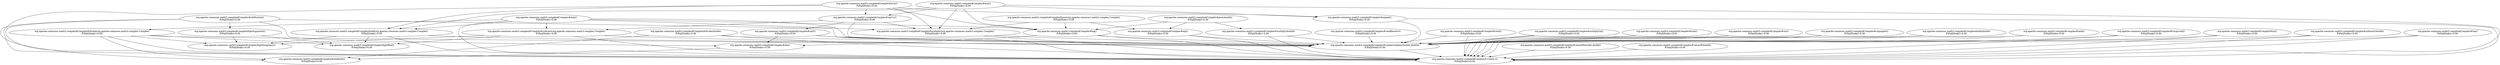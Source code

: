 digraph G {
  "org.apache.commons.math3.complex$Complex#asin()" [label="org.apache.commons.math3.complex$Complex#asin()\nP(Fail|Node)=0.00"];
  "org.apache.commons.math3.complex$Complex#log()" [label="org.apache.commons.math3.complex$Complex#log()\nP(Fail|Node)=0.00"];
  "org.apache.commons.math3.complex$Complex#<clinit>()" [label="org.apache.commons.math3.complex$Complex#<clinit>()\nP(Fail|Node)=0.00"];
  "org.apache.commons.math3.complex$Complex#add(org.apache.commons.math3.complex.Complex)" [label="org.apache.commons.math3.complex$Complex#add(org.apache.commons.math3.complex.Complex)\nP(Fail|Node)=0.00"];
  "org.apache.commons.math3.complex$Complex#sqrt1z()" [label="org.apache.commons.math3.complex$Complex#sqrt1z()\nP(Fail|Node)=0.00"];
  "org.apache.commons.math3.complex$Complex#multiply(org.apache.commons.math3.complex.Complex)" [label="org.apache.commons.math3.complex$Complex#multiply(org.apache.commons.math3.complex.Complex)\nP(Fail|Node)=0.00"];
  "org.apache.commons.math3.complex$Complex#negate()" [label="org.apache.commons.math3.complex$Complex#negate()\nP(Fail|Node)=0.00"];
  "org.apache.commons.math3.complex$Complex#createComplex(double,double)" [label="org.apache.commons.math3.complex$Complex#createComplex(double,double)\nP(Fail|Node)=0.00"];
  "org.apache.commons.math3.complex$Complex#abs()" [label="org.apache.commons.math3.complex$Complex#abs()\nP(Fail|Node)=0.00"];
  "org.apache.commons.math3.complex$Complex#atan()" [label="org.apache.commons.math3.complex$Complex#atan()\nP(Fail|Node)=0.00"];
  "org.apache.commons.math3.complex$Complex#divide(org.apache.commons.math3.complex.Complex)" [label="org.apache.commons.math3.complex$Complex#divide(org.apache.commons.math3.complex.Complex)\nP(Fail|Node)=0.00"];
  "org.apache.commons.math3.complex$Complex#subtract(org.apache.commons.math3.complex.Complex)" [label="org.apache.commons.math3.complex$Complex#subtract(org.apache.commons.math3.complex.Complex)\nP(Fail|Node)=0.00"];
  "org.apache.commons.math3.complex$Complex#getReal()" [label="org.apache.commons.math3.complex$Complex#getReal()\nP(Fail|Node)=0.00"];
  "org.apache.commons.math3.complex$Complex#getImaginary()" [label="org.apache.commons.math3.complex$Complex#getImaginary()\nP(Fail|Node)=0.00"];
  "org.apache.commons.math3.complex$Complex#isInfinite()" [label="org.apache.commons.math3.complex$Complex#isInfinite()\nP(Fail|Node)=0.00"];
  "org.apache.commons.math3.complex$Complex#acos()" [label="org.apache.commons.math3.complex$Complex#acos()\nP(Fail|Node)=0.00"];
  "org.apache.commons.math3.complex$Complex#sqrt()" [label="org.apache.commons.math3.complex$Complex#sqrt()\nP(Fail|Node)=0.00"];
  "org.apache.commons.math3.complex$Complex#cosh()" [label="org.apache.commons.math3.complex$Complex#cosh()\nP(Fail|Node)=0.00"];
  "org.apache.commons.math3.complex$Complex#multiply(int)" [label="org.apache.commons.math3.complex$Complex#multiply(int)\nP(Fail|Node)=0.00"];
  "org.apache.commons.math3.complex$Complex#sinh()" [label="org.apache.commons.math3.complex$Complex#sinh()\nP(Fail|Node)=0.00"];
  "org.apache.commons.math3.complex$Complex#getArgument()" [label="org.apache.commons.math3.complex$Complex#getArgument()\nP(Fail|Node)=0.00"];
  "org.apache.commons.math3.complex$Complex#exp()" [label="org.apache.commons.math3.complex$Complex#exp()\nP(Fail|Node)=0.00"];
  "org.apache.commons.math3.complex$Complex#cos()" [label="org.apache.commons.math3.complex$Complex#cos()\nP(Fail|Node)=0.00"];
  "org.apache.commons.math3.complex$Complex#nthRoot(int)" [label="org.apache.commons.math3.complex$Complex#nthRoot(int)\nP(Fail|Node)=0.00"];
  "org.apache.commons.math3.complex$Complex#conjugate()" [label="org.apache.commons.math3.complex$Complex#conjugate()\nP(Fail|Node)=0.00"];
  "org.apache.commons.math3.complex$Complex#add(double)" [label="org.apache.commons.math3.complex$Complex#add(double)\nP(Fail|Node)=0.00"];
  "org.apache.commons.math3.complex$Complex#multiply(double)" [label="org.apache.commons.math3.complex$Complex#multiply(double)\nP(Fail|Node)=0.00"];
  "org.apache.commons.math3.complex$Complex#tanh()" [label="org.apache.commons.math3.complex$Complex#tanh()\nP(Fail|Node)=0.00"];
  "org.apache.commons.math3.complex$Complex#reciprocal()" [label="org.apache.commons.math3.complex$Complex#reciprocal()\nP(Fail|Node)=0.00"];
  "org.apache.commons.math3.complex$Complex#sin()" [label="org.apache.commons.math3.complex$Complex#sin()\nP(Fail|Node)=0.00"];
  "org.apache.commons.math3.complex$Complex#pow(org.apache.commons.math3.complex.Complex)" [label="org.apache.commons.math3.complex$Complex#pow(org.apache.commons.math3.complex.Complex)\nP(Fail|Node)=0.00"];
  "org.apache.commons.math3.complex$Complex#pow(double)" [label="org.apache.commons.math3.complex$Complex#pow(double)\nP(Fail|Node)=0.00"];
  "org.apache.commons.math3.complex$Complex#divide(double)" [label="org.apache.commons.math3.complex$Complex#divide(double)\nP(Fail|Node)=0.00"];
  "org.apache.commons.math3.complex$Complex#subtract(double)" [label="org.apache.commons.math3.complex$Complex#subtract(double)\nP(Fail|Node)=0.00"];
  "org.apache.commons.math3.complex$Complex#readResolve()" [label="org.apache.commons.math3.complex$Complex#readResolve()\nP(Fail|Node)=0.00"];
  "org.apache.commons.math3.complex$Complex#tan()" [label="org.apache.commons.math3.complex$Complex#tan()\nP(Fail|Node)=0.00"];
  "org.apache.commons.math3.complex$Complex#valueOf(double,double)" [label="org.apache.commons.math3.complex$Complex#valueOf(double,double)\nP(Fail|Node)=0.00"];
  "org.apache.commons.math3.complex$Complex#valueOf(double)" [label="org.apache.commons.math3.complex$Complex#valueOf(double)\nP(Fail|Node)=0.00"];
  "org.apache.commons.math3.complex$Complex#asin()" -> "org.apache.commons.math3.complex$Complex#log()";
  "org.apache.commons.math3.complex$Complex#asin()" -> "org.apache.commons.math3.complex$Complex#<clinit>()";
  "org.apache.commons.math3.complex$Complex#asin()" -> "org.apache.commons.math3.complex$Complex#add(org.apache.commons.math3.complex.Complex)";
  "org.apache.commons.math3.complex$Complex#asin()" -> "org.apache.commons.math3.complex$Complex#sqrt1z()";
  "org.apache.commons.math3.complex$Complex#asin()" -> "org.apache.commons.math3.complex$Complex#multiply(org.apache.commons.math3.complex.Complex)";
  "org.apache.commons.math3.complex$Complex#asin()" -> "org.apache.commons.math3.complex$Complex#negate()";
  "org.apache.commons.math3.complex$Complex#log()" -> "org.apache.commons.math3.complex$Complex#<clinit>()";
  "org.apache.commons.math3.complex$Complex#log()" -> "org.apache.commons.math3.complex$Complex#createComplex(double,double)";
  "org.apache.commons.math3.complex$Complex#log()" -> "org.apache.commons.math3.complex$Complex#abs()";
  "org.apache.commons.math3.complex$Complex#add(org.apache.commons.math3.complex.Complex)" -> "org.apache.commons.math3.complex$Complex#createComplex(double,double)";
  "org.apache.commons.math3.complex$Complex#add(org.apache.commons.math3.complex.Complex)" -> "org.apache.commons.math3.complex$Complex#getImaginary()";
  "org.apache.commons.math3.complex$Complex#add(org.apache.commons.math3.complex.Complex)" -> "org.apache.commons.math3.complex$Complex#<clinit>()";
  "org.apache.commons.math3.complex$Complex#add(org.apache.commons.math3.complex.Complex)" -> "org.apache.commons.math3.complex$Complex#getReal()";
  "org.apache.commons.math3.complex$Complex#sqrt1z()" -> "org.apache.commons.math3.complex$Complex#multiply(org.apache.commons.math3.complex.Complex)";
  "org.apache.commons.math3.complex$Complex#sqrt1z()" -> "org.apache.commons.math3.complex$Complex#sqrt()";
  "org.apache.commons.math3.complex$Complex#sqrt1z()" -> "org.apache.commons.math3.complex$Complex#subtract(org.apache.commons.math3.complex.Complex)";
  "org.apache.commons.math3.complex$Complex#sqrt1z()" -> "org.apache.commons.math3.complex$Complex#createComplex(double,double)";
  "org.apache.commons.math3.complex$Complex#multiply(org.apache.commons.math3.complex.Complex)" -> "org.apache.commons.math3.complex$Complex#<clinit>()";
  "org.apache.commons.math3.complex$Complex#multiply(org.apache.commons.math3.complex.Complex)" -> "org.apache.commons.math3.complex$Complex#createComplex(double,double)";
  "org.apache.commons.math3.complex$Complex#negate()" -> "org.apache.commons.math3.complex$Complex#<clinit>()";
  "org.apache.commons.math3.complex$Complex#negate()" -> "org.apache.commons.math3.complex$Complex#createComplex(double,double)";
  "org.apache.commons.math3.complex$Complex#createComplex(double,double)" -> "org.apache.commons.math3.complex$Complex#<clinit>()";
  "org.apache.commons.math3.complex$Complex#abs()" -> "org.apache.commons.math3.complex$Complex#isInfinite()";
  "org.apache.commons.math3.complex$Complex#atan()" -> "org.apache.commons.math3.complex$Complex#divide(org.apache.commons.math3.complex.Complex)";
  "org.apache.commons.math3.complex$Complex#atan()" -> "org.apache.commons.math3.complex$Complex#add(org.apache.commons.math3.complex.Complex)";
  "org.apache.commons.math3.complex$Complex#atan()" -> "org.apache.commons.math3.complex$Complex#subtract(org.apache.commons.math3.complex.Complex)";
  "org.apache.commons.math3.complex$Complex#atan()" -> "org.apache.commons.math3.complex$Complex#<clinit>()";
  "org.apache.commons.math3.complex$Complex#atan()" -> "org.apache.commons.math3.complex$Complex#log()";
  "org.apache.commons.math3.complex$Complex#atan()" -> "org.apache.commons.math3.complex$Complex#multiply(org.apache.commons.math3.complex.Complex)";
  "org.apache.commons.math3.complex$Complex#atan()" -> "org.apache.commons.math3.complex$Complex#createComplex(double,double)";
  "org.apache.commons.math3.complex$Complex#divide(org.apache.commons.math3.complex.Complex)" -> "org.apache.commons.math3.complex$Complex#<clinit>()";
  "org.apache.commons.math3.complex$Complex#divide(org.apache.commons.math3.complex.Complex)" -> "org.apache.commons.math3.complex$Complex#createComplex(double,double)";
  "org.apache.commons.math3.complex$Complex#divide(org.apache.commons.math3.complex.Complex)" -> "org.apache.commons.math3.complex$Complex#getReal()";
  "org.apache.commons.math3.complex$Complex#divide(org.apache.commons.math3.complex.Complex)" -> "org.apache.commons.math3.complex$Complex#getImaginary()";
  "org.apache.commons.math3.complex$Complex#divide(org.apache.commons.math3.complex.Complex)" -> "org.apache.commons.math3.complex$Complex#isInfinite()";
  "org.apache.commons.math3.complex$Complex#subtract(org.apache.commons.math3.complex.Complex)" -> "org.apache.commons.math3.complex$Complex#createComplex(double,double)";
  "org.apache.commons.math3.complex$Complex#subtract(org.apache.commons.math3.complex.Complex)" -> "org.apache.commons.math3.complex$Complex#getImaginary()";
  "org.apache.commons.math3.complex$Complex#subtract(org.apache.commons.math3.complex.Complex)" -> "org.apache.commons.math3.complex$Complex#<clinit>()";
  "org.apache.commons.math3.complex$Complex#subtract(org.apache.commons.math3.complex.Complex)" -> "org.apache.commons.math3.complex$Complex#getReal()";
  "org.apache.commons.math3.complex$Complex#acos()" -> "org.apache.commons.math3.complex$Complex#sqrt1z()";
  "org.apache.commons.math3.complex$Complex#acos()" -> "org.apache.commons.math3.complex$Complex#add(org.apache.commons.math3.complex.Complex)";
  "org.apache.commons.math3.complex$Complex#acos()" -> "org.apache.commons.math3.complex$Complex#multiply(org.apache.commons.math3.complex.Complex)";
  "org.apache.commons.math3.complex$Complex#acos()" -> "org.apache.commons.math3.complex$Complex#<clinit>()";
  "org.apache.commons.math3.complex$Complex#acos()" -> "org.apache.commons.math3.complex$Complex#negate()";
  "org.apache.commons.math3.complex$Complex#acos()" -> "org.apache.commons.math3.complex$Complex#log()";
  "org.apache.commons.math3.complex$Complex#sqrt()" -> "org.apache.commons.math3.complex$Complex#createComplex(double,double)";
  "org.apache.commons.math3.complex$Complex#sqrt()" -> "org.apache.commons.math3.complex$Complex#<clinit>()";
  "org.apache.commons.math3.complex$Complex#sqrt()" -> "org.apache.commons.math3.complex$Complex#abs()";
  "org.apache.commons.math3.complex$Complex#cosh()" -> "org.apache.commons.math3.complex$Complex#<clinit>()";
  "org.apache.commons.math3.complex$Complex#cosh()" -> "org.apache.commons.math3.complex$Complex#createComplex(double,double)";
  "org.apache.commons.math3.complex$Complex#multiply(int)" -> "org.apache.commons.math3.complex$Complex#<clinit>()";
  "org.apache.commons.math3.complex$Complex#multiply(int)" -> "org.apache.commons.math3.complex$Complex#createComplex(double,double)";
  "org.apache.commons.math3.complex$Complex#sinh()" -> "org.apache.commons.math3.complex$Complex#createComplex(double,double)";
  "org.apache.commons.math3.complex$Complex#sinh()" -> "org.apache.commons.math3.complex$Complex#<clinit>()";
  "org.apache.commons.math3.complex$Complex#getArgument()" -> "org.apache.commons.math3.complex$Complex#getImaginary()";
  "org.apache.commons.math3.complex$Complex#getArgument()" -> "org.apache.commons.math3.complex$Complex#getReal()";
  "org.apache.commons.math3.complex$Complex#exp()" -> "org.apache.commons.math3.complex$Complex#<clinit>()";
  "org.apache.commons.math3.complex$Complex#exp()" -> "org.apache.commons.math3.complex$Complex#createComplex(double,double)";
  "org.apache.commons.math3.complex$Complex#cos()" -> "org.apache.commons.math3.complex$Complex#createComplex(double,double)";
  "org.apache.commons.math3.complex$Complex#cos()" -> "org.apache.commons.math3.complex$Complex#<clinit>()";
  "org.apache.commons.math3.complex$Complex#nthRoot(int)" -> "org.apache.commons.math3.complex$Complex#getArgument()";
  "org.apache.commons.math3.complex$Complex#nthRoot(int)" -> "org.apache.commons.math3.complex$Complex#isInfinite()";
  "org.apache.commons.math3.complex$Complex#nthRoot(int)" -> "org.apache.commons.math3.complex$Complex#createComplex(double,double)";
  "org.apache.commons.math3.complex$Complex#nthRoot(int)" -> "org.apache.commons.math3.complex$Complex#abs()";
  "org.apache.commons.math3.complex$Complex#nthRoot(int)" -> "org.apache.commons.math3.complex$Complex#<clinit>()";
  "org.apache.commons.math3.complex$Complex#conjugate()" -> "org.apache.commons.math3.complex$Complex#createComplex(double,double)";
  "org.apache.commons.math3.complex$Complex#conjugate()" -> "org.apache.commons.math3.complex$Complex#<clinit>()";
  "org.apache.commons.math3.complex$Complex#add(double)" -> "org.apache.commons.math3.complex$Complex#<clinit>()";
  "org.apache.commons.math3.complex$Complex#add(double)" -> "org.apache.commons.math3.complex$Complex#createComplex(double,double)";
  "org.apache.commons.math3.complex$Complex#multiply(double)" -> "org.apache.commons.math3.complex$Complex#createComplex(double,double)";
  "org.apache.commons.math3.complex$Complex#multiply(double)" -> "org.apache.commons.math3.complex$Complex#<clinit>()";
  "org.apache.commons.math3.complex$Complex#tanh()" -> "org.apache.commons.math3.complex$Complex#<clinit>()";
  "org.apache.commons.math3.complex$Complex#tanh()" -> "org.apache.commons.math3.complex$Complex#createComplex(double,double)";
  "org.apache.commons.math3.complex$Complex#reciprocal()" -> "org.apache.commons.math3.complex$Complex#<clinit>()";
  "org.apache.commons.math3.complex$Complex#reciprocal()" -> "org.apache.commons.math3.complex$Complex#createComplex(double,double)";
  "org.apache.commons.math3.complex$Complex#sin()" -> "org.apache.commons.math3.complex$Complex#createComplex(double,double)";
  "org.apache.commons.math3.complex$Complex#sin()" -> "org.apache.commons.math3.complex$Complex#<clinit>()";
  "org.apache.commons.math3.complex$Complex#pow(org.apache.commons.math3.complex.Complex)" -> "org.apache.commons.math3.complex$Complex#exp()";
  "org.apache.commons.math3.complex$Complex#pow(org.apache.commons.math3.complex.Complex)" -> "org.apache.commons.math3.complex$Complex#log()";
  "org.apache.commons.math3.complex$Complex#pow(org.apache.commons.math3.complex.Complex)" -> "org.apache.commons.math3.complex$Complex#multiply(org.apache.commons.math3.complex.Complex)";
  "org.apache.commons.math3.complex$Complex#pow(double)" -> "org.apache.commons.math3.complex$Complex#exp()";
  "org.apache.commons.math3.complex$Complex#pow(double)" -> "org.apache.commons.math3.complex$Complex#multiply(double)";
  "org.apache.commons.math3.complex$Complex#pow(double)" -> "org.apache.commons.math3.complex$Complex#log()";
  "org.apache.commons.math3.complex$Complex#divide(double)" -> "org.apache.commons.math3.complex$Complex#<clinit>()";
  "org.apache.commons.math3.complex$Complex#divide(double)" -> "org.apache.commons.math3.complex$Complex#createComplex(double,double)";
  "org.apache.commons.math3.complex$Complex#divide(double)" -> "org.apache.commons.math3.complex$Complex#isInfinite()";
  "org.apache.commons.math3.complex$Complex#subtract(double)" -> "org.apache.commons.math3.complex$Complex#<clinit>()";
  "org.apache.commons.math3.complex$Complex#subtract(double)" -> "org.apache.commons.math3.complex$Complex#createComplex(double,double)";
  "org.apache.commons.math3.complex$Complex#readResolve()" -> "org.apache.commons.math3.complex$Complex#createComplex(double,double)";
  "org.apache.commons.math3.complex$Complex#tan()" -> "org.apache.commons.math3.complex$Complex#<clinit>()";
  "org.apache.commons.math3.complex$Complex#tan()" -> "org.apache.commons.math3.complex$Complex#createComplex(double,double)";
  "org.apache.commons.math3.complex$Complex#valueOf(double,double)" -> "org.apache.commons.math3.complex$Complex#<clinit>()";
  "org.apache.commons.math3.complex$Complex#valueOf(double)" -> "org.apache.commons.math3.complex$Complex#<clinit>()";
}
